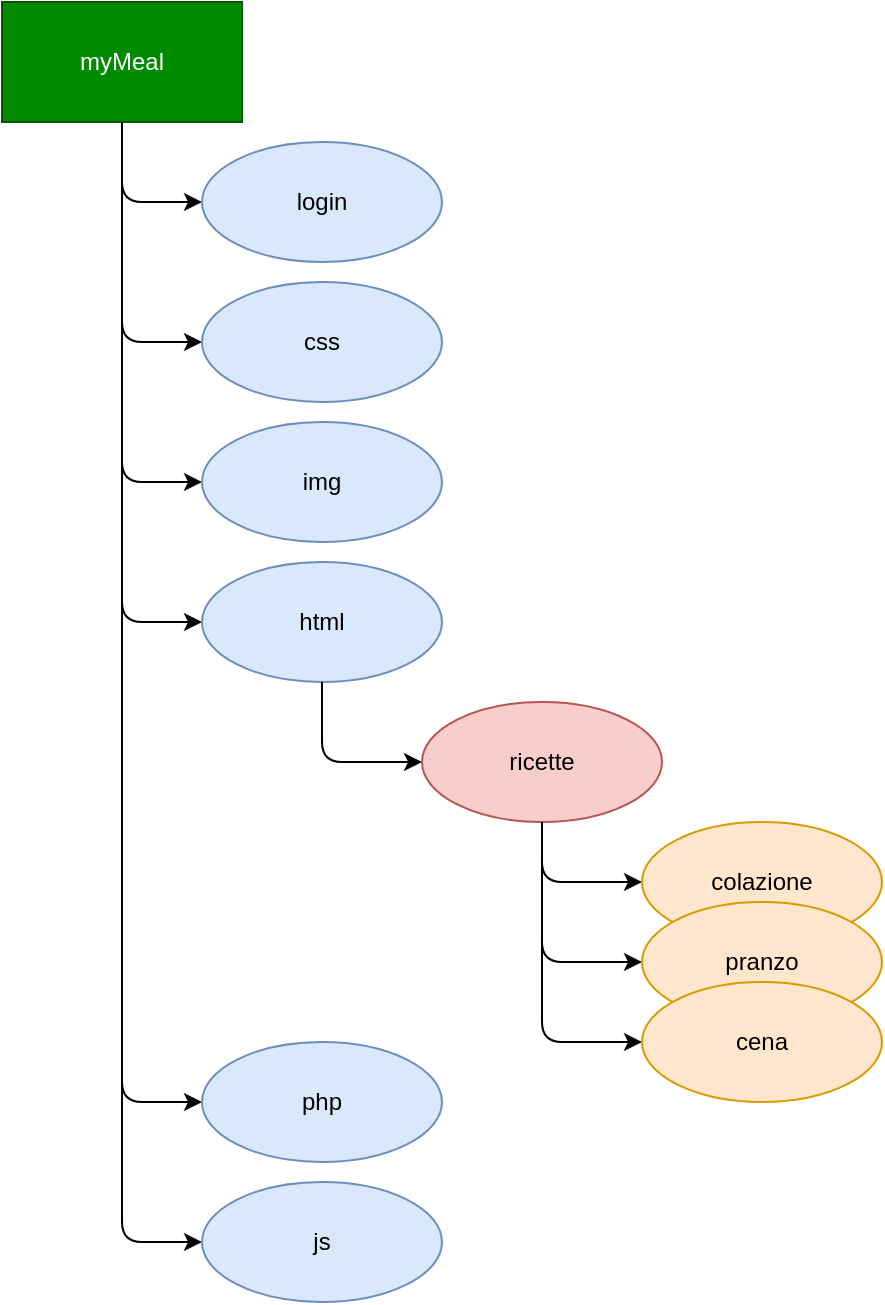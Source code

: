 <mxfile version="17.4.0" type="device"><diagram id="1_9b1-YegYrfY0uQGtgL" name="Page-1"><mxGraphModel dx="1173" dy="682" grid="1" gridSize="10" guides="1" tooltips="1" connect="1" arrows="1" fold="1" page="1" pageScale="1" pageWidth="850" pageHeight="1100" math="0" shadow="0"><root><mxCell id="0"/><mxCell id="1" parent="0"/><mxCell id="et9Pct0KljYAW2hFqZFL-3" value="" style="edgeStyle=orthogonalEdgeStyle;curved=0;rounded=1;sketch=0;orthogonalLoop=1;jettySize=auto;html=1;entryX=0;entryY=0.5;entryDx=0;entryDy=0;" parent="1" source="et9Pct0KljYAW2hFqZFL-1" target="et9Pct0KljYAW2hFqZFL-2" edge="1"><mxGeometry relative="1" as="geometry"><Array as="points"><mxPoint x="100" y="110"/></Array></mxGeometry></mxCell><mxCell id="et9Pct0KljYAW2hFqZFL-1" value="myMeal" style="rounded=0;whiteSpace=wrap;html=1;sketch=0;fillColor=#008a00;strokeColor=#005700;fontColor=#ffffff;" parent="1" vertex="1"><mxGeometry x="40" y="10" width="120" height="60" as="geometry"/></mxCell><mxCell id="et9Pct0KljYAW2hFqZFL-2" value="login" style="ellipse;whiteSpace=wrap;html=1;rounded=0;sketch=0;fillColor=#dae8fc;strokeColor=#6c8ebf;" parent="1" vertex="1"><mxGeometry x="140" y="80" width="120" height="60" as="geometry"/></mxCell><mxCell id="et9Pct0KljYAW2hFqZFL-8" value="" style="edgeStyle=orthogonalEdgeStyle;curved=0;rounded=1;sketch=0;orthogonalLoop=1;jettySize=auto;html=1;exitX=0.5;exitY=1;exitDx=0;exitDy=0;entryX=0;entryY=0.5;entryDx=0;entryDy=0;" parent="1" edge="1" target="et9Pct0KljYAW2hFqZFL-9"><mxGeometry relative="1" as="geometry"><mxPoint x="100" y="70" as="sourcePoint"/><mxPoint x="140" y="240" as="targetPoint"/><Array as="points"><mxPoint x="100" y="180"/></Array></mxGeometry></mxCell><mxCell id="et9Pct0KljYAW2hFqZFL-9" value="css" style="ellipse;whiteSpace=wrap;html=1;rounded=0;sketch=0;fillColor=#dae8fc;strokeColor=#6c8ebf;" parent="1" vertex="1"><mxGeometry x="140" y="150" width="120" height="60" as="geometry"/></mxCell><mxCell id="et9Pct0KljYAW2hFqZFL-10" value="" style="edgeStyle=orthogonalEdgeStyle;curved=0;rounded=1;sketch=0;orthogonalLoop=1;jettySize=auto;html=1;exitX=0.5;exitY=1;exitDx=0;exitDy=0;entryX=0;entryY=0.5;entryDx=0;entryDy=0;" parent="1" edge="1" target="et9Pct0KljYAW2hFqZFL-11"><mxGeometry relative="1" as="geometry"><mxPoint x="100" y="100" as="sourcePoint"/><mxPoint x="140" y="270" as="targetPoint"/><Array as="points"><mxPoint x="100" y="250"/></Array></mxGeometry></mxCell><mxCell id="et9Pct0KljYAW2hFqZFL-11" value="img" style="ellipse;whiteSpace=wrap;html=1;rounded=0;sketch=0;fillColor=#dae8fc;strokeColor=#6c8ebf;" parent="1" vertex="1"><mxGeometry x="140" y="220" width="120" height="60" as="geometry"/></mxCell><mxCell id="et9Pct0KljYAW2hFqZFL-12" value="" style="edgeStyle=orthogonalEdgeStyle;curved=0;rounded=1;sketch=0;orthogonalLoop=1;jettySize=auto;html=1;exitX=0.5;exitY=1;exitDx=0;exitDy=0;entryX=0;entryY=0.5;entryDx=0;entryDy=0;" parent="1" edge="1" target="et9Pct0KljYAW2hFqZFL-13"><mxGeometry relative="1" as="geometry"><mxPoint x="100" y="190" as="sourcePoint"/><mxPoint x="140" y="360" as="targetPoint"/><Array as="points"><mxPoint x="100" y="320"/></Array></mxGeometry></mxCell><mxCell id="et9Pct0KljYAW2hFqZFL-13" value="html" style="ellipse;whiteSpace=wrap;html=1;rounded=0;sketch=0;fillColor=#dae8fc;strokeColor=#6c8ebf;" parent="1" vertex="1"><mxGeometry x="140" y="290" width="120" height="60" as="geometry"/></mxCell><mxCell id="et9Pct0KljYAW2hFqZFL-14" value="" style="edgeStyle=orthogonalEdgeStyle;curved=0;rounded=1;sketch=0;orthogonalLoop=1;jettySize=auto;html=1;" parent="1" edge="1"><mxGeometry relative="1" as="geometry"><mxPoint x="100" y="280" as="sourcePoint"/><mxPoint x="140" y="560" as="targetPoint"/><Array as="points"><mxPoint x="100" y="560"/></Array></mxGeometry></mxCell><mxCell id="et9Pct0KljYAW2hFqZFL-15" value="php" style="ellipse;whiteSpace=wrap;html=1;rounded=0;sketch=0;fillColor=#dae8fc;strokeColor=#6c8ebf;" parent="1" vertex="1"><mxGeometry x="140" y="530" width="120" height="60" as="geometry"/></mxCell><mxCell id="et9Pct0KljYAW2hFqZFL-16" value="" style="edgeStyle=orthogonalEdgeStyle;curved=0;rounded=1;sketch=0;orthogonalLoop=1;jettySize=auto;html=1;exitX=0.5;exitY=1;exitDx=0;exitDy=0;entryX=0;entryY=0.5;entryDx=0;entryDy=0;" parent="1" edge="1" target="et9Pct0KljYAW2hFqZFL-17"><mxGeometry relative="1" as="geometry"><mxPoint x="100" y="480" as="sourcePoint"/><mxPoint x="140" y="650" as="targetPoint"/><Array as="points"><mxPoint x="100" y="630"/></Array></mxGeometry></mxCell><mxCell id="et9Pct0KljYAW2hFqZFL-17" value="js" style="ellipse;whiteSpace=wrap;html=1;rounded=0;sketch=0;fillColor=#dae8fc;strokeColor=#6c8ebf;" parent="1" vertex="1"><mxGeometry x="140" y="600" width="120" height="60" as="geometry"/></mxCell><mxCell id="et9Pct0KljYAW2hFqZFL-27" value="" style="edgeStyle=orthogonalEdgeStyle;curved=0;rounded=1;sketch=0;orthogonalLoop=1;jettySize=auto;html=1;entryX=0;entryY=0.5;entryDx=0;entryDy=0;" parent="1" target="et9Pct0KljYAW2hFqZFL-28" edge="1"><mxGeometry relative="1" as="geometry"><mxPoint x="200" y="350" as="sourcePoint"/><Array as="points"><mxPoint x="200" y="390"/></Array></mxGeometry></mxCell><mxCell id="et9Pct0KljYAW2hFqZFL-28" value="ricette" style="ellipse;whiteSpace=wrap;html=1;rounded=0;sketch=0;fillColor=#f8cecc;strokeColor=#b85450;" parent="1" vertex="1"><mxGeometry x="250" y="360" width="120" height="60" as="geometry"/></mxCell><mxCell id="7oqNYPL7Xp_Po6FmoADR-4" value="" style="edgeStyle=orthogonalEdgeStyle;curved=0;rounded=1;sketch=0;orthogonalLoop=1;jettySize=auto;html=1;entryX=0;entryY=0.5;entryDx=0;entryDy=0;" edge="1" parent="1"><mxGeometry relative="1" as="geometry"><mxPoint x="310" y="420" as="sourcePoint"/><Array as="points"><mxPoint x="310" y="450"/></Array><mxPoint x="360.0" y="450" as="targetPoint"/></mxGeometry></mxCell><mxCell id="7oqNYPL7Xp_Po6FmoADR-5" value="colazione" style="ellipse;whiteSpace=wrap;html=1;rounded=0;sketch=0;fillColor=#ffe6cc;strokeColor=#d79b00;" vertex="1" parent="1"><mxGeometry x="360" y="420" width="120" height="60" as="geometry"/></mxCell><mxCell id="7oqNYPL7Xp_Po6FmoADR-6" value="" style="edgeStyle=orthogonalEdgeStyle;curved=0;rounded=1;sketch=0;orthogonalLoop=1;jettySize=auto;html=1;entryX=0;entryY=0.5;entryDx=0;entryDy=0;" edge="1" parent="1"><mxGeometry relative="1" as="geometry"><mxPoint x="310" y="440" as="sourcePoint"/><Array as="points"><mxPoint x="310" y="490"/></Array><mxPoint x="360.0" y="490" as="targetPoint"/></mxGeometry></mxCell><mxCell id="7oqNYPL7Xp_Po6FmoADR-7" value="pranzo" style="ellipse;whiteSpace=wrap;html=1;rounded=0;sketch=0;fillColor=#ffe6cc;strokeColor=#d79b00;" vertex="1" parent="1"><mxGeometry x="360" y="460" width="120" height="60" as="geometry"/></mxCell><mxCell id="7oqNYPL7Xp_Po6FmoADR-8" value="" style="edgeStyle=orthogonalEdgeStyle;curved=0;rounded=1;sketch=0;orthogonalLoop=1;jettySize=auto;html=1;entryX=0;entryY=0.5;entryDx=0;entryDy=0;" edge="1" parent="1"><mxGeometry relative="1" as="geometry"><mxPoint x="310" y="480" as="sourcePoint"/><Array as="points"><mxPoint x="310" y="530"/></Array><mxPoint x="360.0" y="530" as="targetPoint"/></mxGeometry></mxCell><mxCell id="7oqNYPL7Xp_Po6FmoADR-9" value="cena" style="ellipse;whiteSpace=wrap;html=1;rounded=0;sketch=0;fillColor=#ffe6cc;strokeColor=#d79b00;" vertex="1" parent="1"><mxGeometry x="360" y="500" width="120" height="60" as="geometry"/></mxCell></root></mxGraphModel></diagram></mxfile>